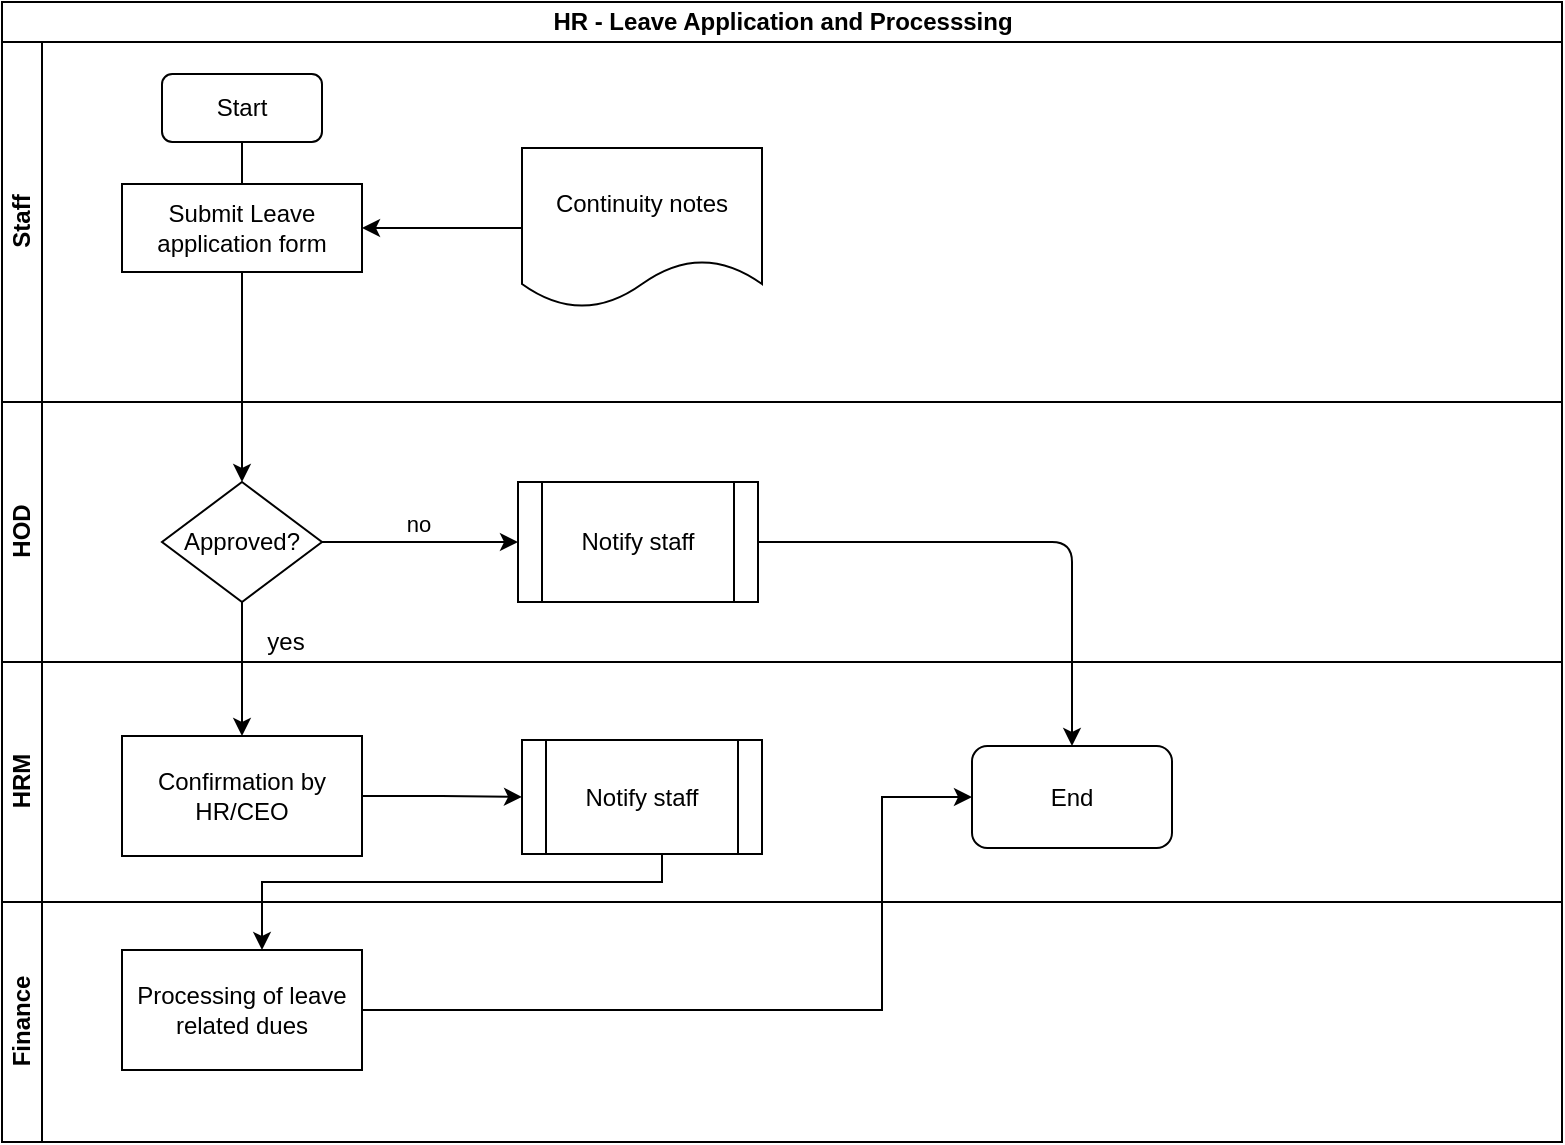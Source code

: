 <mxfile version="13.6.5" type="github">
  <diagram id="C5RBs43oDa-KdzZeNtuy" name="Page-1">
    <mxGraphModel dx="1038" dy="547" grid="1" gridSize="10" guides="1" tooltips="1" connect="1" arrows="1" fold="1" page="1" pageScale="1" pageWidth="1169" pageHeight="827" math="0" shadow="0">
      <root>
        <mxCell id="WIyWlLk6GJQsqaUBKTNV-0" />
        <mxCell id="WIyWlLk6GJQsqaUBKTNV-1" parent="WIyWlLk6GJQsqaUBKTNV-0" />
        <mxCell id="ua-13YmFw9fToSGfInuM-19" value="" style="edgeStyle=orthogonalEdgeStyle;rounded=0;orthogonalLoop=1;jettySize=auto;html=1;exitX=0.5;exitY=1;exitDx=0;exitDy=0;" edge="1" parent="WIyWlLk6GJQsqaUBKTNV-1" source="ua-13YmFw9fToSGfInuM-5">
          <mxGeometry relative="1" as="geometry">
            <mxPoint x="260" y="100" as="sourcePoint" />
            <mxPoint x="170" y="127" as="targetPoint" />
          </mxGeometry>
        </mxCell>
        <mxCell id="ua-13YmFw9fToSGfInuM-0" value="HR - Leave Application and Processsing" style="swimlane;html=1;childLayout=stackLayout;resizeParent=1;resizeParentMax=0;horizontal=1;startSize=20;horizontalStack=0;" vertex="1" parent="WIyWlLk6GJQsqaUBKTNV-1">
          <mxGeometry x="50" y="20" width="780" height="570" as="geometry" />
        </mxCell>
        <mxCell id="ua-13YmFw9fToSGfInuM-1" value="Staff" style="swimlane;html=1;startSize=20;horizontal=0;" vertex="1" parent="ua-13YmFw9fToSGfInuM-0">
          <mxGeometry y="20" width="780" height="180" as="geometry" />
        </mxCell>
        <mxCell id="ua-13YmFw9fToSGfInuM-5" value="Start" style="rounded=1;whiteSpace=wrap;html=1;" vertex="1" parent="ua-13YmFw9fToSGfInuM-1">
          <mxGeometry x="80" y="16" width="80" height="34" as="geometry" />
        </mxCell>
        <mxCell id="ua-13YmFw9fToSGfInuM-13" value="Continuity notes" style="shape=document;whiteSpace=wrap;html=1;boundedLbl=1;rounded=0;" vertex="1" parent="ua-13YmFw9fToSGfInuM-1">
          <mxGeometry x="260" y="53" width="120" height="80" as="geometry" />
        </mxCell>
        <mxCell id="ua-13YmFw9fToSGfInuM-8" value="Submit Leave application form" style="rounded=0;whiteSpace=wrap;html=1;" vertex="1" parent="ua-13YmFw9fToSGfInuM-1">
          <mxGeometry x="60" y="71" width="120" height="44" as="geometry" />
        </mxCell>
        <mxCell id="ua-13YmFw9fToSGfInuM-15" value="" style="endArrow=classic;html=1;exitX=0;exitY=0.5;exitDx=0;exitDy=0;entryX=1;entryY=0.5;entryDx=0;entryDy=0;" edge="1" parent="ua-13YmFw9fToSGfInuM-1" source="ua-13YmFw9fToSGfInuM-13" target="ua-13YmFw9fToSGfInuM-8">
          <mxGeometry width="50" height="50" relative="1" as="geometry">
            <mxPoint x="450" y="226" as="sourcePoint" />
            <mxPoint x="500" y="176" as="targetPoint" />
          </mxGeometry>
        </mxCell>
        <mxCell id="ua-13YmFw9fToSGfInuM-2" value="HOD" style="swimlane;html=1;startSize=20;horizontal=0;" vertex="1" parent="ua-13YmFw9fToSGfInuM-0">
          <mxGeometry y="200" width="780" height="130" as="geometry" />
        </mxCell>
        <mxCell id="ua-13YmFw9fToSGfInuM-11" value="Approved?" style="rhombus;whiteSpace=wrap;html=1;" vertex="1" parent="ua-13YmFw9fToSGfInuM-2">
          <mxGeometry x="80" y="40" width="80" height="60" as="geometry" />
        </mxCell>
        <mxCell id="ua-13YmFw9fToSGfInuM-33" value="yes" style="text;html=1;strokeColor=none;fillColor=none;align=center;verticalAlign=middle;whiteSpace=wrap;rounded=0;" vertex="1" parent="ua-13YmFw9fToSGfInuM-2">
          <mxGeometry x="122" y="110" width="40" height="20" as="geometry" />
        </mxCell>
        <mxCell id="ua-13YmFw9fToSGfInuM-3" value="HRM" style="swimlane;html=1;startSize=20;horizontal=0;" vertex="1" parent="ua-13YmFw9fToSGfInuM-0">
          <mxGeometry y="330" width="780" height="120" as="geometry" />
        </mxCell>
        <mxCell id="ua-13YmFw9fToSGfInuM-16" value="Confirmation by HR/CEO" style="whiteSpace=wrap;html=1;" vertex="1" parent="ua-13YmFw9fToSGfInuM-3">
          <mxGeometry x="60" y="37" width="120" height="60" as="geometry" />
        </mxCell>
        <mxCell id="ua-13YmFw9fToSGfInuM-34" value="End" style="rounded=1;whiteSpace=wrap;html=1;" vertex="1" parent="ua-13YmFw9fToSGfInuM-3">
          <mxGeometry x="485" y="42" width="100" height="51" as="geometry" />
        </mxCell>
        <mxCell id="ua-13YmFw9fToSGfInuM-4" value="Finance" style="swimlane;html=1;startSize=20;horizontal=0;" vertex="1" parent="ua-13YmFw9fToSGfInuM-0">
          <mxGeometry y="450" width="780" height="120" as="geometry" />
        </mxCell>
        <mxCell id="ua-13YmFw9fToSGfInuM-23" value="" style="edgeStyle=orthogonalEdgeStyle;rounded=0;orthogonalLoop=1;jettySize=auto;html=1;exitX=0.5;exitY=1;exitDx=0;exitDy=0;" edge="1" parent="ua-13YmFw9fToSGfInuM-4">
          <mxGeometry relative="1" as="geometry">
            <mxPoint x="330" y="-24" as="sourcePoint" />
            <mxPoint x="130" y="24" as="targetPoint" />
            <Array as="points">
              <mxPoint x="330" y="-10" />
              <mxPoint x="130" y="-10" />
            </Array>
          </mxGeometry>
        </mxCell>
        <mxCell id="ua-13YmFw9fToSGfInuM-22" value="Processing of leave related dues" style="whiteSpace=wrap;html=1;" vertex="1" parent="ua-13YmFw9fToSGfInuM-4">
          <mxGeometry x="60" y="24" width="120" height="60" as="geometry" />
        </mxCell>
        <mxCell id="ua-13YmFw9fToSGfInuM-10" value="" style="edgeStyle=orthogonalEdgeStyle;rounded=0;orthogonalLoop=1;jettySize=auto;html=1;entryX=0.5;entryY=0;entryDx=0;entryDy=0;" edge="1" parent="ua-13YmFw9fToSGfInuM-0" source="ua-13YmFw9fToSGfInuM-8" target="ua-13YmFw9fToSGfInuM-11">
          <mxGeometry relative="1" as="geometry">
            <mxPoint x="120" y="184" as="targetPoint" />
          </mxGeometry>
        </mxCell>
        <mxCell id="ua-13YmFw9fToSGfInuM-17" value="" style="edgeStyle=orthogonalEdgeStyle;rounded=0;orthogonalLoop=1;jettySize=auto;html=1;" edge="1" parent="ua-13YmFw9fToSGfInuM-0" source="ua-13YmFw9fToSGfInuM-11" target="ua-13YmFw9fToSGfInuM-16">
          <mxGeometry relative="1" as="geometry" />
        </mxCell>
        <mxCell id="ua-13YmFw9fToSGfInuM-35" value="" style="edgeStyle=orthogonalEdgeStyle;rounded=0;orthogonalLoop=1;jettySize=auto;html=1;entryX=0;entryY=0.5;entryDx=0;entryDy=0;exitX=1;exitY=0.5;exitDx=0;exitDy=0;" edge="1" parent="ua-13YmFw9fToSGfInuM-0" source="ua-13YmFw9fToSGfInuM-22" target="ua-13YmFw9fToSGfInuM-34">
          <mxGeometry relative="1" as="geometry">
            <mxPoint x="430" y="390" as="sourcePoint" />
            <mxPoint x="510" y="390" as="targetPoint" />
            <Array as="points">
              <mxPoint x="440" y="504" />
              <mxPoint x="440" y="398" />
            </Array>
          </mxGeometry>
        </mxCell>
        <mxCell id="ua-13YmFw9fToSGfInuM-24" value="Notify staff" style="shape=process;whiteSpace=wrap;html=1;backgroundOutline=1;" vertex="1" parent="WIyWlLk6GJQsqaUBKTNV-1">
          <mxGeometry x="310" y="389" width="120" height="57" as="geometry" />
        </mxCell>
        <mxCell id="ua-13YmFw9fToSGfInuM-25" value="" style="edgeStyle=orthogonalEdgeStyle;rounded=0;orthogonalLoop=1;jettySize=auto;html=1;" edge="1" parent="WIyWlLk6GJQsqaUBKTNV-1" source="ua-13YmFw9fToSGfInuM-16" target="ua-13YmFw9fToSGfInuM-24">
          <mxGeometry relative="1" as="geometry" />
        </mxCell>
        <mxCell id="ua-13YmFw9fToSGfInuM-26" value="Notify staff" style="shape=process;whiteSpace=wrap;html=1;backgroundOutline=1;" vertex="1" parent="WIyWlLk6GJQsqaUBKTNV-1">
          <mxGeometry x="308" y="260" width="120" height="60" as="geometry" />
        </mxCell>
        <mxCell id="ua-13YmFw9fToSGfInuM-27" value="" style="edgeStyle=orthogonalEdgeStyle;rounded=0;orthogonalLoop=1;jettySize=auto;html=1;" edge="1" parent="WIyWlLk6GJQsqaUBKTNV-1" source="ua-13YmFw9fToSGfInuM-11" target="ua-13YmFw9fToSGfInuM-26">
          <mxGeometry relative="1" as="geometry" />
        </mxCell>
        <mxCell id="ua-13YmFw9fToSGfInuM-30" value="no" style="edgeLabel;html=1;align=center;verticalAlign=middle;resizable=0;points=[];" vertex="1" connectable="0" parent="ua-13YmFw9fToSGfInuM-27">
          <mxGeometry x="-0.033" y="9" relative="1" as="geometry">
            <mxPoint as="offset" />
          </mxGeometry>
        </mxCell>
        <mxCell id="ua-13YmFw9fToSGfInuM-36" value="" style="endArrow=classic;html=1;exitX=1;exitY=0.5;exitDx=0;exitDy=0;entryX=0.5;entryY=0;entryDx=0;entryDy=0;" edge="1" parent="WIyWlLk6GJQsqaUBKTNV-1" source="ua-13YmFw9fToSGfInuM-26" target="ua-13YmFw9fToSGfInuM-34">
          <mxGeometry width="50" height="50" relative="1" as="geometry">
            <mxPoint x="500" y="380" as="sourcePoint" />
            <mxPoint x="550" y="330" as="targetPoint" />
            <Array as="points">
              <mxPoint x="585" y="290" />
            </Array>
          </mxGeometry>
        </mxCell>
      </root>
    </mxGraphModel>
  </diagram>
</mxfile>
